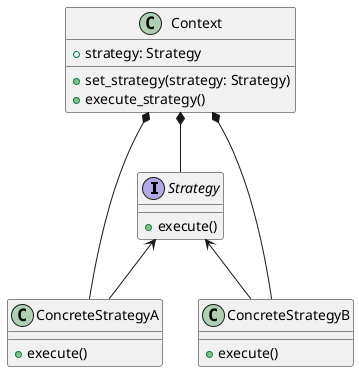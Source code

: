 @startuml

interface Strategy {
  + execute()
}

class ConcreteStrategyA {
  + execute()
}

class ConcreteStrategyB {
  + execute()
}

class Context {
  + strategy: Strategy
  + set_strategy(strategy: Strategy)
  + execute_strategy()
}

Strategy <-- ConcreteStrategyA
Strategy <-- ConcreteStrategyB
Context *-- Strategy
Context *-- ConcreteStrategyA
Context *-- ConcreteStrategyB

@enduml
